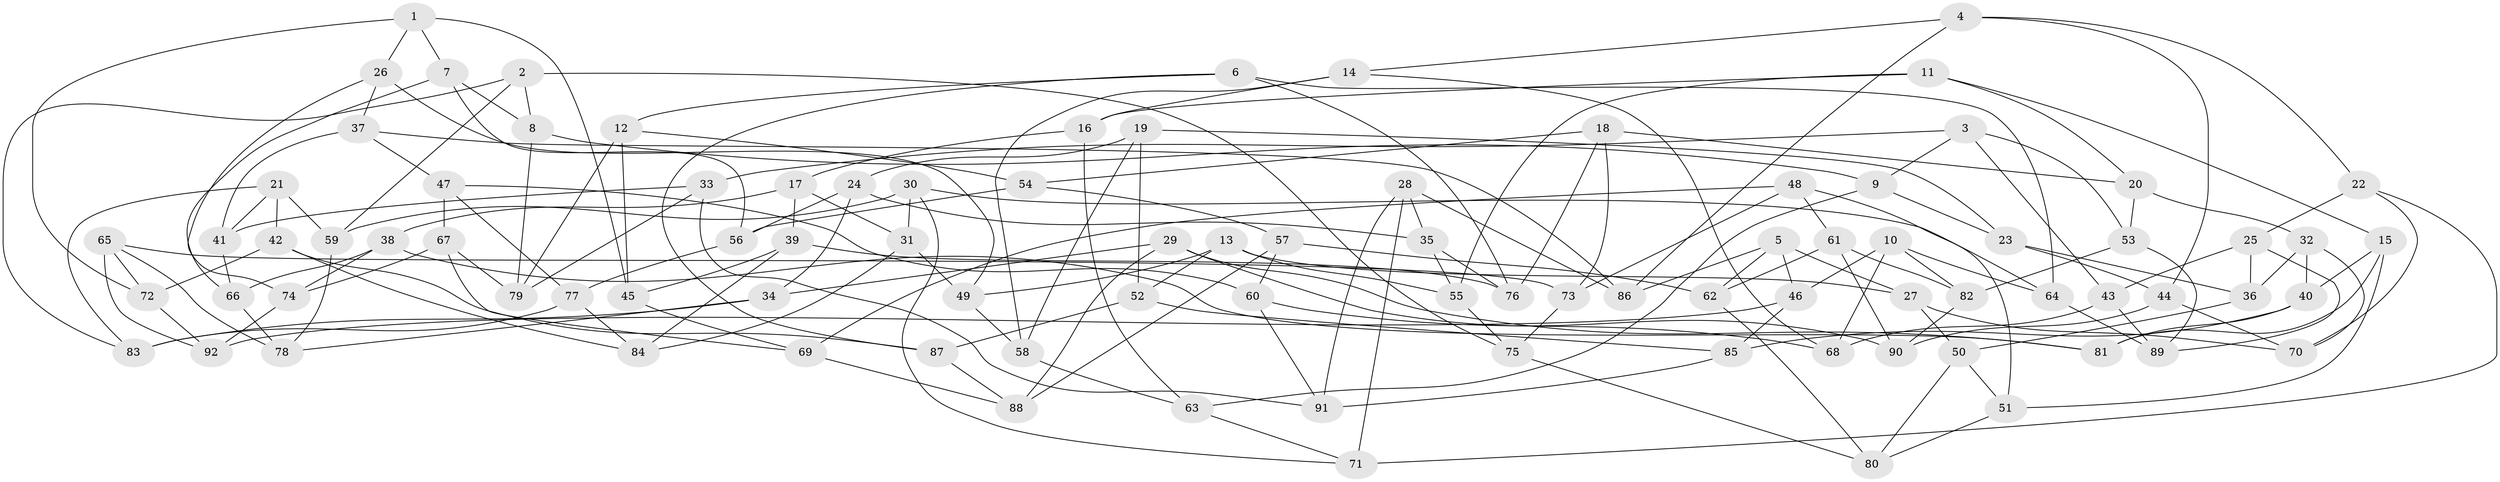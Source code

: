 // Generated by graph-tools (version 1.1) at 2025/11/02/27/25 16:11:42]
// undirected, 92 vertices, 184 edges
graph export_dot {
graph [start="1"]
  node [color=gray90,style=filled];
  1;
  2;
  3;
  4;
  5;
  6;
  7;
  8;
  9;
  10;
  11;
  12;
  13;
  14;
  15;
  16;
  17;
  18;
  19;
  20;
  21;
  22;
  23;
  24;
  25;
  26;
  27;
  28;
  29;
  30;
  31;
  32;
  33;
  34;
  35;
  36;
  37;
  38;
  39;
  40;
  41;
  42;
  43;
  44;
  45;
  46;
  47;
  48;
  49;
  50;
  51;
  52;
  53;
  54;
  55;
  56;
  57;
  58;
  59;
  60;
  61;
  62;
  63;
  64;
  65;
  66;
  67;
  68;
  69;
  70;
  71;
  72;
  73;
  74;
  75;
  76;
  77;
  78;
  79;
  80;
  81;
  82;
  83;
  84;
  85;
  86;
  87;
  88;
  89;
  90;
  91;
  92;
  1 -- 7;
  1 -- 26;
  1 -- 72;
  1 -- 45;
  2 -- 8;
  2 -- 75;
  2 -- 59;
  2 -- 83;
  3 -- 43;
  3 -- 53;
  3 -- 33;
  3 -- 9;
  4 -- 14;
  4 -- 86;
  4 -- 22;
  4 -- 44;
  5 -- 27;
  5 -- 46;
  5 -- 62;
  5 -- 86;
  6 -- 12;
  6 -- 64;
  6 -- 76;
  6 -- 87;
  7 -- 8;
  7 -- 66;
  7 -- 56;
  8 -- 79;
  8 -- 9;
  9 -- 23;
  9 -- 63;
  10 -- 68;
  10 -- 82;
  10 -- 46;
  10 -- 64;
  11 -- 20;
  11 -- 16;
  11 -- 55;
  11 -- 15;
  12 -- 79;
  12 -- 54;
  12 -- 45;
  13 -- 55;
  13 -- 27;
  13 -- 52;
  13 -- 49;
  14 -- 68;
  14 -- 58;
  14 -- 16;
  15 -- 40;
  15 -- 51;
  15 -- 81;
  16 -- 17;
  16 -- 63;
  17 -- 38;
  17 -- 39;
  17 -- 31;
  18 -- 20;
  18 -- 54;
  18 -- 76;
  18 -- 73;
  19 -- 23;
  19 -- 58;
  19 -- 24;
  19 -- 52;
  20 -- 53;
  20 -- 32;
  21 -- 59;
  21 -- 41;
  21 -- 42;
  21 -- 83;
  22 -- 71;
  22 -- 25;
  22 -- 70;
  23 -- 36;
  23 -- 44;
  24 -- 56;
  24 -- 34;
  24 -- 35;
  25 -- 36;
  25 -- 89;
  25 -- 43;
  26 -- 74;
  26 -- 37;
  26 -- 49;
  27 -- 70;
  27 -- 50;
  28 -- 86;
  28 -- 35;
  28 -- 71;
  28 -- 91;
  29 -- 90;
  29 -- 81;
  29 -- 34;
  29 -- 88;
  30 -- 71;
  30 -- 64;
  30 -- 59;
  30 -- 31;
  31 -- 49;
  31 -- 84;
  32 -- 36;
  32 -- 70;
  32 -- 40;
  33 -- 79;
  33 -- 91;
  33 -- 41;
  34 -- 78;
  34 -- 83;
  35 -- 76;
  35 -- 55;
  36 -- 50;
  37 -- 47;
  37 -- 86;
  37 -- 41;
  38 -- 74;
  38 -- 81;
  38 -- 66;
  39 -- 45;
  39 -- 76;
  39 -- 84;
  40 -- 81;
  40 -- 85;
  41 -- 66;
  42 -- 72;
  42 -- 84;
  42 -- 87;
  43 -- 68;
  43 -- 89;
  44 -- 90;
  44 -- 70;
  45 -- 69;
  46 -- 92;
  46 -- 85;
  47 -- 77;
  47 -- 60;
  47 -- 67;
  48 -- 51;
  48 -- 73;
  48 -- 69;
  48 -- 61;
  49 -- 58;
  50 -- 80;
  50 -- 51;
  51 -- 80;
  52 -- 85;
  52 -- 87;
  53 -- 82;
  53 -- 89;
  54 -- 56;
  54 -- 57;
  55 -- 75;
  56 -- 77;
  57 -- 62;
  57 -- 88;
  57 -- 60;
  58 -- 63;
  59 -- 78;
  60 -- 68;
  60 -- 91;
  61 -- 82;
  61 -- 90;
  61 -- 62;
  62 -- 80;
  63 -- 71;
  64 -- 89;
  65 -- 72;
  65 -- 78;
  65 -- 92;
  65 -- 73;
  66 -- 78;
  67 -- 69;
  67 -- 79;
  67 -- 74;
  69 -- 88;
  72 -- 92;
  73 -- 75;
  74 -- 92;
  75 -- 80;
  77 -- 84;
  77 -- 83;
  82 -- 90;
  85 -- 91;
  87 -- 88;
}
